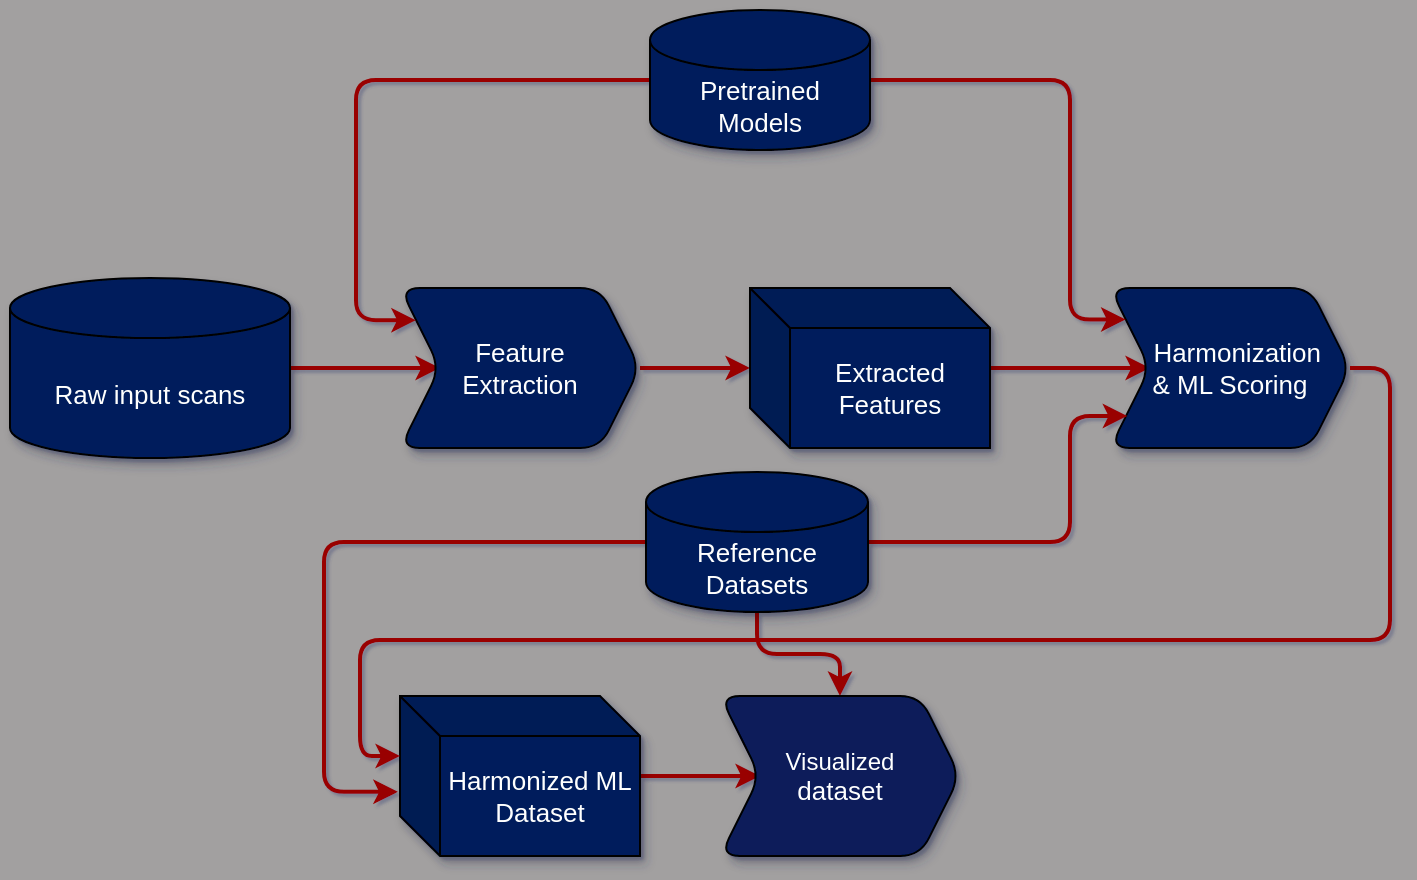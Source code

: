 <mxfile version="21.8.2" type="device">
  <diagram name="Page-1" id="t9t9E77nt0FWOEnlZXOu">
    <mxGraphModel dx="2024" dy="638" grid="1" gridSize="1" guides="1" tooltips="1" connect="1" arrows="1" fold="1" page="1" pageScale="1" pageWidth="1100" pageHeight="850" background="#a2a0a0" math="0" shadow="1">
      <root>
        <mxCell id="0" />
        <mxCell id="1" parent="0" />
        <mxCell id="agEvt25N7NQ_1-z0OKYI-3" value="" style="edgeStyle=orthogonalEdgeStyle;rounded=1;orthogonalLoop=1;jettySize=auto;strokeColor=#990001;shadow=0;backgroundOutline=1;enumerate=0;comic=0;fontStyle=0;fontSize=13;labelBorderColor=none;html=1;spacingTop=0;strokeWidth=2;fontColor=#FFFFFF;" edge="1" parent="1" source="agEvt25N7NQ_1-z0OKYI-1" target="agEvt25N7NQ_1-z0OKYI-2">
          <mxGeometry relative="1" as="geometry" />
        </mxCell>
        <mxCell id="agEvt25N7NQ_1-z0OKYI-1" value="Raw input scans" style="shape=cylinder3;boundedLbl=1;backgroundOutline=1;size=15;rounded=1;fillStyle=solid;fillColor=#011f5b;shadow=1;enumerate=0;comic=0;fontStyle=0;fontSize=13;labelBorderColor=none;whiteSpace=wrap;html=1;spacingTop=0;fontColor=#FFFFFF;" vertex="1" parent="1">
          <mxGeometry x="-992" y="253" width="140" height="90" as="geometry" />
        </mxCell>
        <mxCell id="agEvt25N7NQ_1-z0OKYI-8" value="" style="edgeStyle=orthogonalEdgeStyle;rounded=1;orthogonalLoop=1;jettySize=auto;strokeColor=#990001;shadow=0;backgroundOutline=1;enumerate=0;comic=0;fontStyle=0;fontSize=13;labelBorderColor=none;html=1;spacingTop=0;strokeWidth=2;fontColor=#FFFFFF;" edge="1" parent="1" source="agEvt25N7NQ_1-z0OKYI-2" target="agEvt25N7NQ_1-z0OKYI-7">
          <mxGeometry relative="1" as="geometry" />
        </mxCell>
        <mxCell id="agEvt25N7NQ_1-z0OKYI-2" value="Feature&lt;br&gt;Extraction" style="shape=step;perimeter=stepPerimeter;fixedSize=1;rounded=1;fillStyle=solid;fillColor=#011f5b;shadow=1;backgroundOutline=1;enumerate=0;comic=0;fontStyle=0;fontSize=13;labelBorderColor=none;whiteSpace=wrap;html=1;spacingTop=0;fontColor=#FFFFFF;" vertex="1" parent="1">
          <mxGeometry x="-797" y="258" width="120" height="80" as="geometry" />
        </mxCell>
        <mxCell id="agEvt25N7NQ_1-z0OKYI-10" value="" style="edgeStyle=orthogonalEdgeStyle;rounded=1;orthogonalLoop=1;jettySize=auto;strokeColor=#990001;shadow=0;backgroundOutline=1;enumerate=0;comic=0;fontStyle=0;fontSize=13;labelBorderColor=none;html=1;spacingTop=0;strokeWidth=2;fontColor=#FFFFFF;" edge="1" parent="1" source="agEvt25N7NQ_1-z0OKYI-7" target="agEvt25N7NQ_1-z0OKYI-9">
          <mxGeometry relative="1" as="geometry" />
        </mxCell>
        <mxCell id="agEvt25N7NQ_1-z0OKYI-7" value="Extracted&lt;br&gt;Features" style="shape=cube;boundedLbl=1;backgroundOutline=1;darkOpacity=0.05;darkOpacity2=0.1;rounded=1;fillStyle=solid;fillColor=#011f5b;shadow=1;enumerate=0;comic=0;fontStyle=0;fontSize=13;labelBorderColor=none;whiteSpace=wrap;html=1;spacingTop=0;fontColor=#FFFFFF;" vertex="1" parent="1">
          <mxGeometry x="-622" y="258" width="120" height="80" as="geometry" />
        </mxCell>
        <mxCell id="agEvt25N7NQ_1-z0OKYI-9" value="&amp;nbsp; Harmonization &lt;br&gt;&amp;amp; ML Scoring" style="shape=step;perimeter=stepPerimeter;fixedSize=1;rounded=1;fillStyle=solid;fillColor=#011f5b;shadow=1;backgroundOutline=1;enumerate=0;comic=0;fontStyle=0;fontSize=13;labelBorderColor=none;whiteSpace=wrap;html=1;spacingTop=0;fontColor=#FFFFFF;" vertex="1" parent="1">
          <mxGeometry x="-442" y="258" width="120" height="80" as="geometry" />
        </mxCell>
        <mxCell id="agEvt25N7NQ_1-z0OKYI-14" value="" style="edgeStyle=orthogonalEdgeStyle;rounded=1;orthogonalLoop=1;jettySize=auto;strokeColor=#990001;shadow=0;backgroundOutline=1;enumerate=0;comic=0;fontStyle=0;fontSize=13;labelBorderColor=none;html=1;spacingTop=0;strokeWidth=2;entryX=0;entryY=0.5;entryDx=0;entryDy=0;fontColor=#FFFFFF;" edge="1" parent="1" source="agEvt25N7NQ_1-z0OKYI-11" target="agEvt25N7NQ_1-z0OKYI-31">
          <mxGeometry relative="1" as="geometry">
            <mxPoint x="-621" y="502" as="targetPoint" />
          </mxGeometry>
        </mxCell>
        <mxCell id="agEvt25N7NQ_1-z0OKYI-11" value="Harmonized ML Dataset" style="shape=cube;boundedLbl=1;backgroundOutline=1;darkOpacity=0.05;darkOpacity2=0.1;rounded=1;fillStyle=solid;fillColor=#011f5b;shadow=1;enumerate=0;comic=0;fontStyle=0;fontSize=13;labelBorderColor=none;whiteSpace=wrap;html=1;spacingTop=0;fontColor=#FFFFFF;" vertex="1" parent="1">
          <mxGeometry x="-797" y="462" width="120" height="80" as="geometry" />
        </mxCell>
        <mxCell id="agEvt25N7NQ_1-z0OKYI-12" value="" style="edgeStyle=orthogonalEdgeStyle;rounded=1;orthogonalLoop=1;jettySize=auto;strokeColor=#990001;shadow=0;backgroundOutline=1;enumerate=0;comic=0;fontStyle=0;fontSize=13;labelBorderColor=none;html=1;spacingTop=0;strokeWidth=2;entryX=0;entryY=0;entryDx=0;entryDy=30;entryPerimeter=0;exitX=1;exitY=0.5;exitDx=0;exitDy=0;fontColor=#FFFFFF;" edge="1" parent="1" source="agEvt25N7NQ_1-z0OKYI-9" target="agEvt25N7NQ_1-z0OKYI-11">
          <mxGeometry relative="1" as="geometry">
            <Array as="points">
              <mxPoint x="-302" y="298" />
              <mxPoint x="-302" y="434" />
              <mxPoint x="-817" y="434" />
              <mxPoint x="-817" y="492" />
            </Array>
          </mxGeometry>
        </mxCell>
        <mxCell id="agEvt25N7NQ_1-z0OKYI-16" value="" style="edgeStyle=orthogonalEdgeStyle;rounded=1;orthogonalLoop=1;jettySize=auto;entryX=0.072;entryY=0.8;entryDx=0;entryDy=0;strokeColor=#990001;shadow=0;backgroundOutline=1;enumerate=0;comic=0;fontStyle=0;fontSize=13;labelBorderColor=none;html=1;spacingTop=0;strokeWidth=2;entryPerimeter=0;exitX=1;exitY=0.5;exitDx=0;exitDy=0;exitPerimeter=0;fontColor=#FFFFFF;" edge="1" parent="1" source="agEvt25N7NQ_1-z0OKYI-15" target="agEvt25N7NQ_1-z0OKYI-9">
          <mxGeometry relative="1" as="geometry">
            <Array as="points">
              <mxPoint x="-462" y="385" />
              <mxPoint x="-462" y="322" />
            </Array>
          </mxGeometry>
        </mxCell>
        <mxCell id="agEvt25N7NQ_1-z0OKYI-33" style="edgeStyle=orthogonalEdgeStyle;orthogonalLoop=1;jettySize=auto;html=1;exitX=0;exitY=0.5;exitDx=0;exitDy=0;exitPerimeter=0;rounded=1;strokeColor=#990300;strokeWidth=2;shadow=0;entryX=-0.009;entryY=0.599;entryDx=0;entryDy=0;entryPerimeter=0;fontColor=#FFFFFF;" edge="1" parent="1" source="agEvt25N7NQ_1-z0OKYI-15" target="agEvt25N7NQ_1-z0OKYI-11">
          <mxGeometry relative="1" as="geometry">
            <Array as="points">
              <mxPoint x="-835" y="385" />
              <mxPoint x="-835" y="510" />
            </Array>
          </mxGeometry>
        </mxCell>
        <mxCell id="agEvt25N7NQ_1-z0OKYI-34" style="edgeStyle=orthogonalEdgeStyle;orthogonalLoop=1;jettySize=auto;html=1;exitX=0.5;exitY=1;exitDx=0;exitDy=0;exitPerimeter=0;rounded=1;strokeColor=#990300;strokeWidth=2;shadow=0;fontColor=#FFFFFF;" edge="1" parent="1" source="agEvt25N7NQ_1-z0OKYI-15" target="agEvt25N7NQ_1-z0OKYI-31">
          <mxGeometry relative="1" as="geometry" />
        </mxCell>
        <mxCell id="agEvt25N7NQ_1-z0OKYI-15" value="Reference&lt;br&gt;Datasets" style="shape=cylinder3;boundedLbl=1;backgroundOutline=1;size=15;rounded=1;fillStyle=solid;fillColor=#011f5b;shadow=1;enumerate=0;comic=0;fontStyle=0;fontSize=13;labelBorderColor=none;whiteSpace=wrap;html=1;spacingTop=0;fontColor=#FFFFFF;" vertex="1" parent="1">
          <mxGeometry x="-674" y="350" width="111" height="70" as="geometry" />
        </mxCell>
        <mxCell id="agEvt25N7NQ_1-z0OKYI-20" value="" style="edgeStyle=orthogonalEdgeStyle;rounded=1;orthogonalLoop=1;jettySize=auto;exitX=0;exitY=0.5;exitDx=0;exitDy=0;exitPerimeter=0;entryX=0.066;entryY=0.201;entryDx=0;entryDy=0;strokeColor=#990001;shadow=0;backgroundOutline=1;enumerate=0;comic=0;fontStyle=0;fontSize=13;labelBorderColor=none;html=1;spacingTop=0;strokeWidth=2;entryPerimeter=0;fontColor=#FFFFFF;" edge="1" parent="1" source="agEvt25N7NQ_1-z0OKYI-18" target="agEvt25N7NQ_1-z0OKYI-2">
          <mxGeometry relative="1" as="geometry">
            <Array as="points">
              <mxPoint x="-819" y="154" />
              <mxPoint x="-819" y="274" />
            </Array>
          </mxGeometry>
        </mxCell>
        <mxCell id="agEvt25N7NQ_1-z0OKYI-21" value="" style="edgeStyle=orthogonalEdgeStyle;rounded=1;orthogonalLoop=1;jettySize=auto;exitX=1;exitY=0.5;exitDx=0;exitDy=0;exitPerimeter=0;entryX=0.065;entryY=0.197;entryDx=0;entryDy=0;strokeColor=#990001;shadow=0;backgroundOutline=1;enumerate=0;comic=0;fontStyle=0;fontSize=13;labelBorderColor=none;html=1;spacingTop=0;strokeWidth=2;entryPerimeter=0;fontColor=#FFFFFF;" edge="1" parent="1" source="agEvt25N7NQ_1-z0OKYI-18" target="agEvt25N7NQ_1-z0OKYI-9">
          <mxGeometry relative="1" as="geometry">
            <Array as="points">
              <mxPoint x="-462" y="154" />
              <mxPoint x="-462" y="274" />
            </Array>
          </mxGeometry>
        </mxCell>
        <mxCell id="agEvt25N7NQ_1-z0OKYI-18" value="Pretrained&lt;br&gt;Models" style="shape=cylinder3;boundedLbl=1;backgroundOutline=1;size=15;rounded=1;fillStyle=solid;fillColor=#011f5b;shadow=1;enumerate=0;comic=0;fontStyle=0;fontSize=13;labelBorderColor=none;whiteSpace=wrap;html=1;spacingTop=0;fontColor=#FFFFFF;" vertex="1" parent="1">
          <mxGeometry x="-672" y="119" width="110" height="70" as="geometry" />
        </mxCell>
        <mxCell id="agEvt25N7NQ_1-z0OKYI-31" value="Visualized&lt;br style=&quot;font-size: 13px;&quot;&gt;&lt;span style=&quot;font-size: 13px;&quot;&gt;dataset&lt;/span&gt;" style="shape=step;perimeter=stepPerimeter;whiteSpace=wrap;html=1;fixedSize=1;rounded=1;shadow=1;fillColor=#081c5a;fontColor=#FFFFFF;" vertex="1" parent="1">
          <mxGeometry x="-637" y="462" width="120" height="80" as="geometry" />
        </mxCell>
      </root>
    </mxGraphModel>
  </diagram>
</mxfile>
